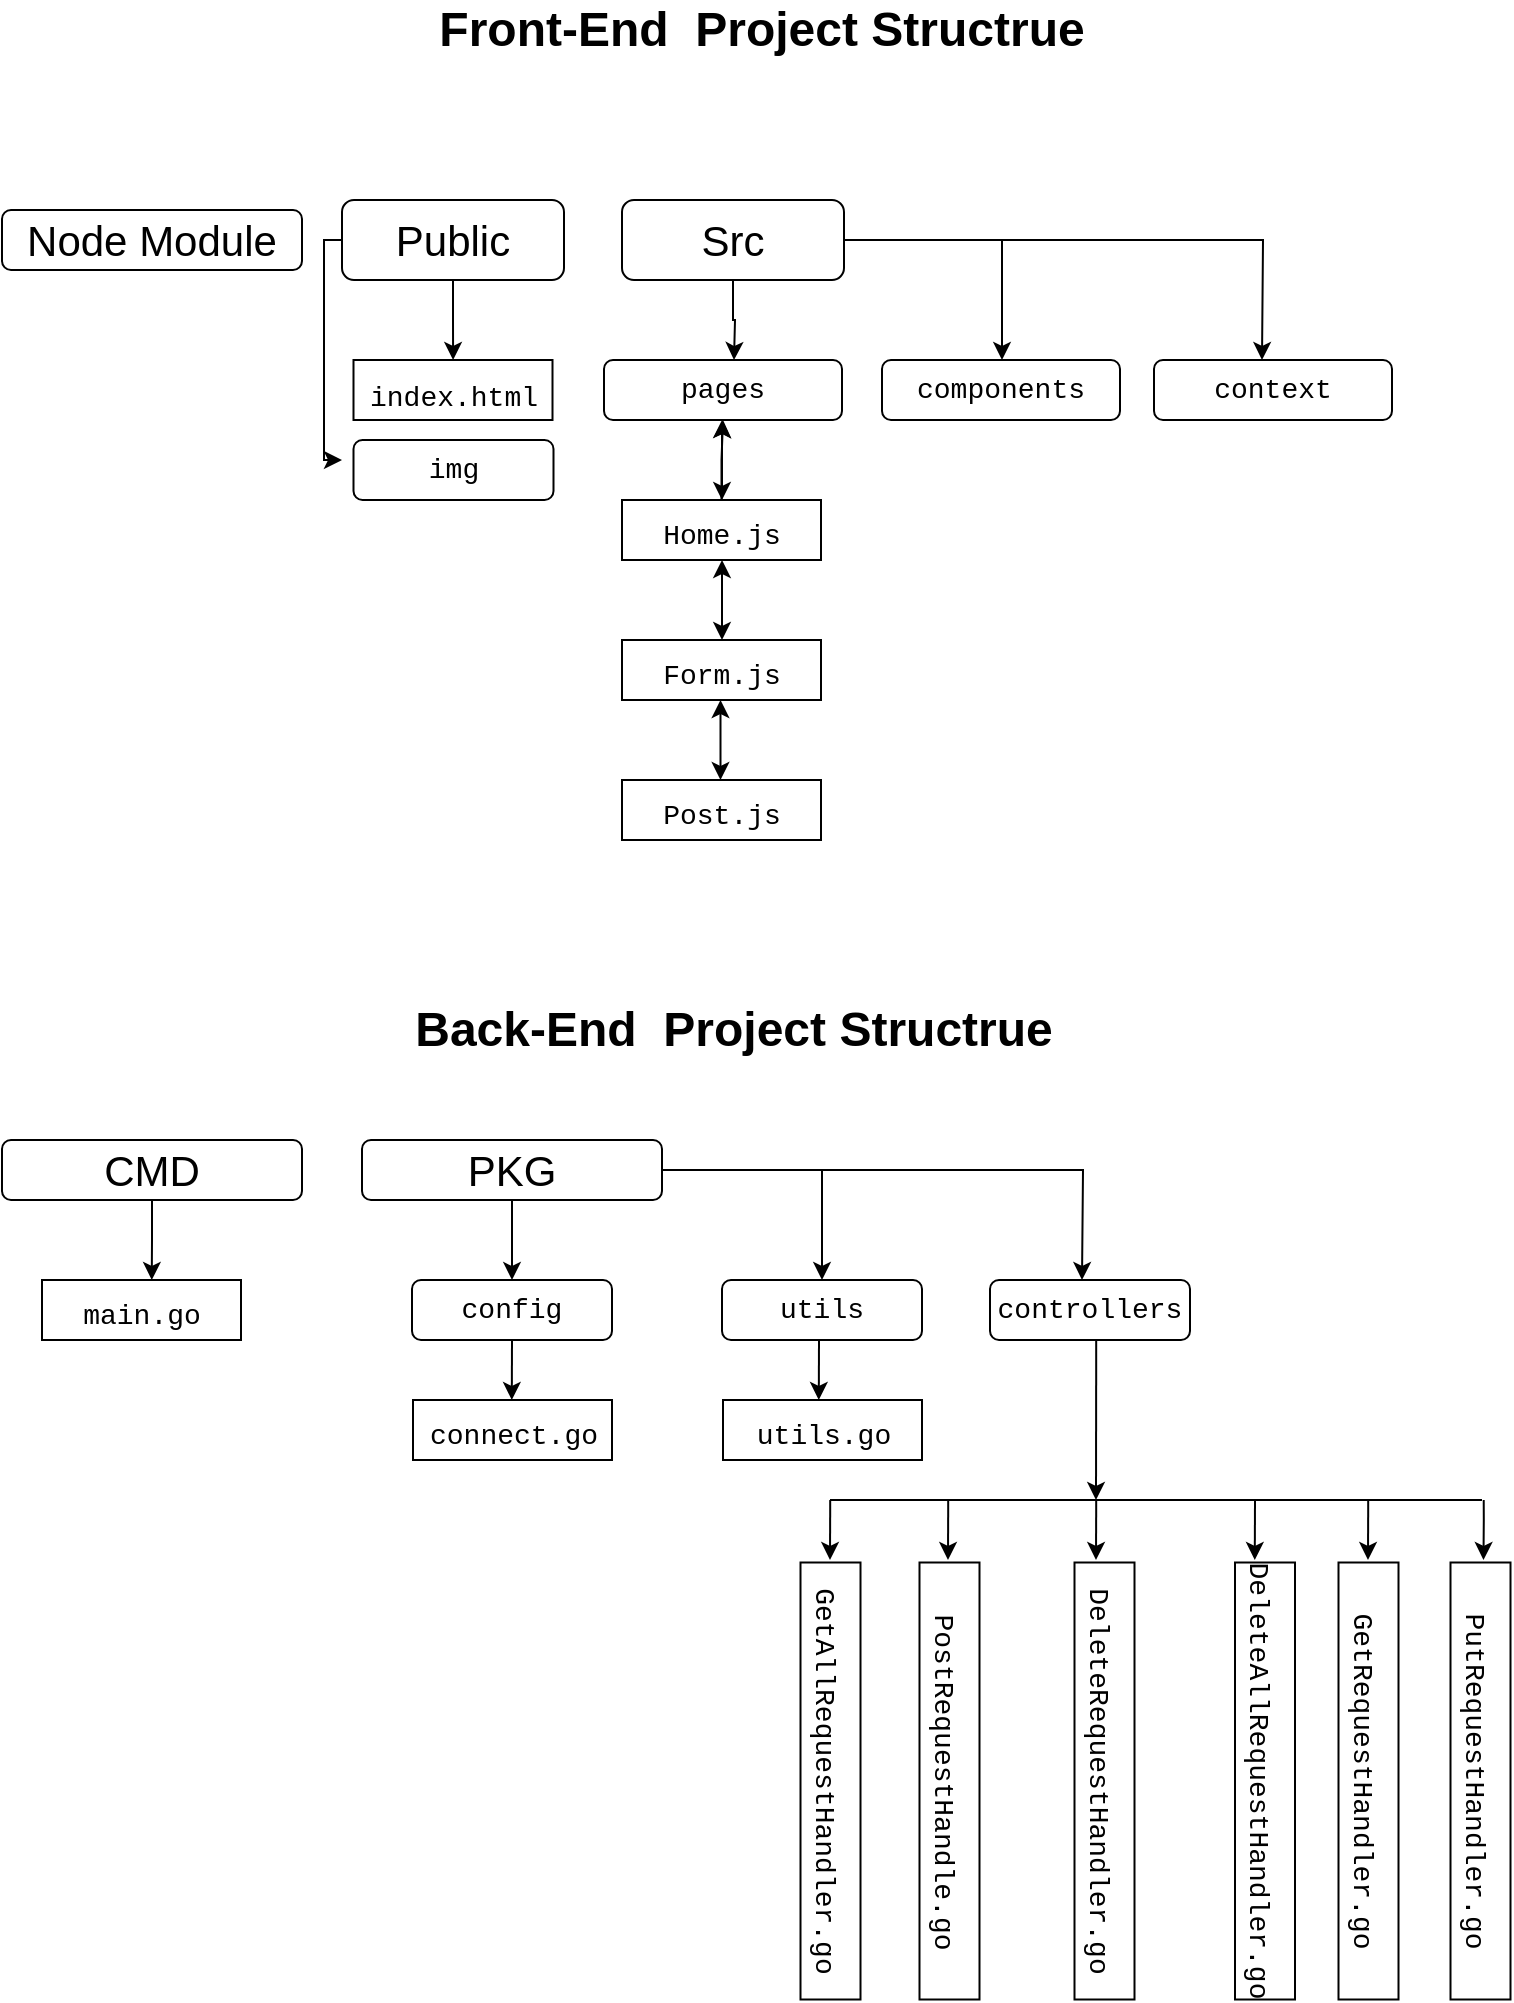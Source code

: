 <mxfile version="20.3.6" type="device" pages="2"><diagram id="trWA9xVczIyZ7wsFIBqi" name="Page-1"><mxGraphModel dx="868" dy="482" grid="1" gridSize="10" guides="1" tooltips="1" connect="1" arrows="1" fold="1" page="1" pageScale="1" pageWidth="850" pageHeight="1100" math="0" shadow="0"><root><mxCell id="0"/><mxCell id="1" parent="0"/><mxCell id="jxFLkoNl6Ivb4al7n5hG-3" value="&lt;b&gt;&lt;font style=&quot;font-size: 24px;&quot;&gt;Front-End&amp;nbsp; Project Structrue&lt;/font&gt;&lt;/b&gt;" style="text;html=1;strokeColor=none;fillColor=none;align=center;verticalAlign=middle;whiteSpace=wrap;rounded=0;" parent="1" vertex="1"><mxGeometry x="160" y="30" width="460" height="30" as="geometry"/></mxCell><mxCell id="jxFLkoNl6Ivb4al7n5hG-9" style="edgeStyle=orthogonalEdgeStyle;rounded=0;orthogonalLoop=1;jettySize=auto;html=1;exitX=0.5;exitY=1;exitDx=0;exitDy=0;fontSize=21;" parent="1" source="jxFLkoNl6Ivb4al7n5hG-5" target="jxFLkoNl6Ivb4al7n5hG-10" edge="1"><mxGeometry relative="1" as="geometry"><mxPoint x="91" y="240" as="targetPoint"/></mxGeometry></mxCell><mxCell id="jxFLkoNl6Ivb4al7n5hG-19" style="edgeStyle=orthogonalEdgeStyle;rounded=0;orthogonalLoop=1;jettySize=auto;html=1;exitX=0;exitY=0.5;exitDx=0;exitDy=0;fontFamily=Courier New;fontSize=14;" parent="1" edge="1"><mxGeometry relative="1" as="geometry"><mxPoint x="180" y="260" as="targetPoint"/><mxPoint x="181" y="150" as="sourcePoint"/><Array as="points"><mxPoint x="171" y="150"/><mxPoint x="171" y="260"/></Array></mxGeometry></mxCell><mxCell id="jxFLkoNl6Ivb4al7n5hG-5" value="&lt;font style=&quot;font-size: 21px;&quot;&gt;Public&lt;/font&gt;" style="rounded=1;whiteSpace=wrap;html=1;fontSize=24;" parent="1" vertex="1"><mxGeometry x="180" y="130" width="111" height="40" as="geometry"/></mxCell><mxCell id="jxFLkoNl6Ivb4al7n5hG-6" value="&lt;span style=&quot;font-size: 21px;&quot;&gt;Node Module&lt;/span&gt;" style="rounded=1;whiteSpace=wrap;html=1;fontSize=24;" parent="1" vertex="1"><mxGeometry x="10" y="135" width="150" height="30" as="geometry"/></mxCell><mxCell id="jxFLkoNl6Ivb4al7n5hG-23" style="edgeStyle=orthogonalEdgeStyle;rounded=0;orthogonalLoop=1;jettySize=auto;html=1;exitX=0.5;exitY=1;exitDx=0;exitDy=0;fontFamily=Courier New;fontSize=14;" parent="1" source="jxFLkoNl6Ivb4al7n5hG-7" edge="1"><mxGeometry relative="1" as="geometry"><mxPoint x="376" y="210" as="targetPoint"/></mxGeometry></mxCell><mxCell id="jxFLkoNl6Ivb4al7n5hG-27" style="edgeStyle=orthogonalEdgeStyle;rounded=0;orthogonalLoop=1;jettySize=auto;html=1;exitX=1;exitY=0.5;exitDx=0;exitDy=0;fontFamily=Courier New;fontSize=14;" parent="1" source="jxFLkoNl6Ivb4al7n5hG-7" edge="1"><mxGeometry relative="1" as="geometry"><mxPoint x="510" y="210" as="targetPoint"/><Array as="points"><mxPoint x="510" y="150"/><mxPoint x="510" y="210"/></Array></mxGeometry></mxCell><mxCell id="jxFLkoNl6Ivb4al7n5hG-30" style="edgeStyle=orthogonalEdgeStyle;rounded=0;orthogonalLoop=1;jettySize=auto;html=1;exitX=1;exitY=0.5;exitDx=0;exitDy=0;fontFamily=Courier New;fontSize=14;" parent="1" source="jxFLkoNl6Ivb4al7n5hG-7" edge="1"><mxGeometry relative="1" as="geometry"><mxPoint x="640" y="210" as="targetPoint"/></mxGeometry></mxCell><mxCell id="jxFLkoNl6Ivb4al7n5hG-7" value="&lt;span style=&quot;font-size: 21px;&quot;&gt;Src&lt;/span&gt;" style="rounded=1;whiteSpace=wrap;html=1;fontSize=24;" parent="1" vertex="1"><mxGeometry x="320" y="130" width="111" height="40" as="geometry"/></mxCell><mxCell id="jxFLkoNl6Ivb4al7n5hG-10" value="&lt;font face=&quot;Courier New&quot; style=&quot;font-size: 14px;&quot;&gt;index.html&lt;/font&gt;" style="rounded=0;whiteSpace=wrap;html=1;fontSize=21;" parent="1" vertex="1"><mxGeometry x="185.75" y="210" width="99.5" height="30" as="geometry"/></mxCell><mxCell id="jxFLkoNl6Ivb4al7n5hG-20" value="img" style="rounded=1;whiteSpace=wrap;html=1;fontFamily=Courier New;fontSize=14;" parent="1" vertex="1"><mxGeometry x="185.75" y="250" width="100" height="30" as="geometry"/></mxCell><mxCell id="jxFLkoNl6Ivb4al7n5hG-26" value="pages" style="rounded=1;whiteSpace=wrap;html=1;fontFamily=Courier New;fontSize=14;" parent="1" vertex="1"><mxGeometry x="311" y="210" width="119" height="30" as="geometry"/></mxCell><mxCell id="jxFLkoNl6Ivb4al7n5hG-28" value="components" style="rounded=1;whiteSpace=wrap;html=1;fontFamily=Courier New;fontSize=14;" parent="1" vertex="1"><mxGeometry x="450" y="210" width="119" height="30" as="geometry"/></mxCell><mxCell id="jxFLkoNl6Ivb4al7n5hG-31" value="context" style="rounded=1;whiteSpace=wrap;html=1;fontFamily=Courier New;fontSize=14;" parent="1" vertex="1"><mxGeometry x="586" y="210" width="119" height="30" as="geometry"/></mxCell><mxCell id="jxFLkoNl6Ivb4al7n5hG-41" value="" style="edgeStyle=orthogonalEdgeStyle;rounded=0;orthogonalLoop=1;jettySize=auto;html=1;fontFamily=Courier New;fontSize=14;" parent="1" source="jxFLkoNl6Ivb4al7n5hG-34" target="jxFLkoNl6Ivb4al7n5hG-26" edge="1"><mxGeometry relative="1" as="geometry"/></mxCell><mxCell id="jxFLkoNl6Ivb4al7n5hG-34" value="&lt;font face=&quot;Courier New&quot;&gt;&lt;span style=&quot;font-size: 14px;&quot;&gt;Home.js&lt;br&gt;&lt;/span&gt;&lt;/font&gt;" style="rounded=0;whiteSpace=wrap;html=1;fontSize=21;" parent="1" vertex="1"><mxGeometry x="320" y="280" width="99.5" height="30" as="geometry"/></mxCell><mxCell id="jxFLkoNl6Ivb4al7n5hG-36" value="&lt;font face=&quot;Courier New&quot;&gt;&lt;span style=&quot;font-size: 14px;&quot;&gt;Form.js&lt;br&gt;&lt;/span&gt;&lt;/font&gt;" style="rounded=0;whiteSpace=wrap;html=1;fontSize=21;" parent="1" vertex="1"><mxGeometry x="320" y="350" width="99.5" height="30" as="geometry"/></mxCell><mxCell id="jxFLkoNl6Ivb4al7n5hG-38" value="&lt;font face=&quot;Courier New&quot;&gt;&lt;span style=&quot;font-size: 14px;&quot;&gt;Post.js&lt;br&gt;&lt;/span&gt;&lt;/font&gt;" style="rounded=0;whiteSpace=wrap;html=1;fontSize=21;" parent="1" vertex="1"><mxGeometry x="320" y="420" width="99.5" height="30" as="geometry"/></mxCell><mxCell id="jxFLkoNl6Ivb4al7n5hG-39" value="" style="endArrow=classic;startArrow=classic;html=1;rounded=0;fontFamily=Courier New;fontSize=14;" parent="1" edge="1"><mxGeometry width="50" height="50" relative="1" as="geometry"><mxPoint x="370" y="280" as="sourcePoint"/><mxPoint x="370" y="240" as="targetPoint"/><Array as="points"><mxPoint x="370" y="260"/></Array></mxGeometry></mxCell><mxCell id="jxFLkoNl6Ivb4al7n5hG-42" value="" style="endArrow=classic;startArrow=classic;html=1;rounded=0;fontFamily=Courier New;fontSize=14;" parent="1" edge="1"><mxGeometry width="50" height="50" relative="1" as="geometry"><mxPoint x="369.25" y="420" as="sourcePoint"/><mxPoint x="369.25" y="380" as="targetPoint"/><Array as="points"><mxPoint x="369.25" y="400"/></Array></mxGeometry></mxCell><mxCell id="jxFLkoNl6Ivb4al7n5hG-43" value="" style="endArrow=classic;startArrow=classic;html=1;rounded=0;fontFamily=Courier New;fontSize=14;" parent="1" edge="1"><mxGeometry width="50" height="50" relative="1" as="geometry"><mxPoint x="370" y="350" as="sourcePoint"/><mxPoint x="370" y="310" as="targetPoint"/><Array as="points"><mxPoint x="370" y="330"/></Array></mxGeometry></mxCell><mxCell id="jxFLkoNl6Ivb4al7n5hG-44" value="&lt;b&gt;&lt;font style=&quot;font-size: 24px;&quot;&gt;Back-End&amp;nbsp; Project Structrue&lt;/font&gt;&lt;/b&gt;" style="text;html=1;strokeColor=none;fillColor=none;align=center;verticalAlign=middle;whiteSpace=wrap;rounded=0;" parent="1" vertex="1"><mxGeometry x="145.5" y="530" width="460" height="30" as="geometry"/></mxCell><mxCell id="jxFLkoNl6Ivb4al7n5hG-48" style="edgeStyle=orthogonalEdgeStyle;rounded=0;orthogonalLoop=1;jettySize=auto;html=1;exitX=0.5;exitY=1;exitDx=0;exitDy=0;fontFamily=Courier New;fontSize=14;" parent="1" source="jxFLkoNl6Ivb4al7n5hG-45" edge="1"><mxGeometry relative="1" as="geometry"><mxPoint x="84.882" y="670" as="targetPoint"/></mxGeometry></mxCell><mxCell id="jxFLkoNl6Ivb4al7n5hG-45" value="&lt;span style=&quot;font-size: 21px;&quot;&gt;CMD&lt;/span&gt;" style="rounded=1;whiteSpace=wrap;html=1;fontSize=24;" parent="1" vertex="1"><mxGeometry x="10" y="600" width="150" height="30" as="geometry"/></mxCell><mxCell id="jxFLkoNl6Ivb4al7n5hG-50" style="edgeStyle=orthogonalEdgeStyle;rounded=0;orthogonalLoop=1;jettySize=auto;html=1;exitX=0.5;exitY=1;exitDx=0;exitDy=0;fontFamily=Courier New;fontSize=14;" parent="1" source="jxFLkoNl6Ivb4al7n5hG-46" edge="1"><mxGeometry relative="1" as="geometry"><mxPoint x="265.0" y="670" as="targetPoint"/></mxGeometry></mxCell><mxCell id="jxFLkoNl6Ivb4al7n5hG-53" style="edgeStyle=orthogonalEdgeStyle;rounded=0;orthogonalLoop=1;jettySize=auto;html=1;exitX=1;exitY=0.5;exitDx=0;exitDy=0;fontFamily=Courier New;fontSize=14;" parent="1" source="jxFLkoNl6Ivb4al7n5hG-46" edge="1"><mxGeometry relative="1" as="geometry"><mxPoint x="420" y="670" as="targetPoint"/><Array as="points"><mxPoint x="420" y="615"/><mxPoint x="420" y="670"/></Array></mxGeometry></mxCell><mxCell id="jxFLkoNl6Ivb4al7n5hG-54" style="edgeStyle=orthogonalEdgeStyle;rounded=0;orthogonalLoop=1;jettySize=auto;html=1;exitX=1;exitY=0.5;exitDx=0;exitDy=0;fontFamily=Courier New;fontSize=14;" parent="1" source="jxFLkoNl6Ivb4al7n5hG-46" edge="1"><mxGeometry relative="1" as="geometry"><mxPoint x="550.0" y="670" as="targetPoint"/></mxGeometry></mxCell><mxCell id="jxFLkoNl6Ivb4al7n5hG-46" value="&lt;span style=&quot;font-size: 21px;&quot;&gt;PKG&lt;/span&gt;" style="rounded=1;whiteSpace=wrap;html=1;fontSize=24;" parent="1" vertex="1"><mxGeometry x="190" y="600" width="150" height="30" as="geometry"/></mxCell><mxCell id="jxFLkoNl6Ivb4al7n5hG-49" value="&lt;font face=&quot;Courier New&quot;&gt;&lt;span style=&quot;font-size: 14px;&quot;&gt;main.go&lt;br&gt;&lt;/span&gt;&lt;/font&gt;" style="rounded=0;whiteSpace=wrap;html=1;fontSize=21;" parent="1" vertex="1"><mxGeometry x="30" y="670" width="99.5" height="30" as="geometry"/></mxCell><mxCell id="jxFLkoNl6Ivb4al7n5hG-57" style="edgeStyle=orthogonalEdgeStyle;rounded=0;orthogonalLoop=1;jettySize=auto;html=1;exitX=0.5;exitY=1;exitDx=0;exitDy=0;fontFamily=Courier New;fontSize=14;" parent="1" source="jxFLkoNl6Ivb4al7n5hG-51" edge="1"><mxGeometry relative="1" as="geometry"><mxPoint x="264.889" y="730" as="targetPoint"/></mxGeometry></mxCell><mxCell id="jxFLkoNl6Ivb4al7n5hG-51" value="config" style="rounded=1;whiteSpace=wrap;html=1;fontFamily=Courier New;fontSize=14;" parent="1" vertex="1"><mxGeometry x="215" y="670" width="100" height="30" as="geometry"/></mxCell><mxCell id="jxFLkoNl6Ivb4al7n5hG-55" value="controllers" style="rounded=1;whiteSpace=wrap;html=1;fontFamily=Courier New;fontSize=14;" parent="1" vertex="1"><mxGeometry x="504" y="670" width="100" height="30" as="geometry"/></mxCell><mxCell id="jxFLkoNl6Ivb4al7n5hG-56" value="utils" style="rounded=1;whiteSpace=wrap;html=1;fontFamily=Courier New;fontSize=14;" parent="1" vertex="1"><mxGeometry x="370" y="670" width="100" height="30" as="geometry"/></mxCell><mxCell id="jxFLkoNl6Ivb4al7n5hG-58" style="edgeStyle=orthogonalEdgeStyle;rounded=0;orthogonalLoop=1;jettySize=auto;html=1;exitX=0.5;exitY=1;exitDx=0;exitDy=0;fontFamily=Courier New;fontSize=14;" parent="1" edge="1"><mxGeometry relative="1" as="geometry"><mxPoint x="557" y="780" as="targetPoint"/><mxPoint x="557.11" y="700" as="sourcePoint"/><Array as="points"><mxPoint x="557.11" y="700"/></Array></mxGeometry></mxCell><mxCell id="jxFLkoNl6Ivb4al7n5hG-59" style="edgeStyle=orthogonalEdgeStyle;rounded=0;orthogonalLoop=1;jettySize=auto;html=1;exitX=0.5;exitY=1;exitDx=0;exitDy=0;fontFamily=Courier New;fontSize=14;" parent="1" edge="1"><mxGeometry relative="1" as="geometry"><mxPoint x="418.389" y="730" as="targetPoint"/><mxPoint x="418.5" y="700" as="sourcePoint"/><Array as="points"><mxPoint x="418.5" y="700"/></Array></mxGeometry></mxCell><mxCell id="jxFLkoNl6Ivb4al7n5hG-60" value="&lt;font face=&quot;Courier New&quot;&gt;&lt;span style=&quot;font-size: 14px;&quot;&gt;connect.go&lt;br&gt;&lt;/span&gt;&lt;/font&gt;" style="rounded=0;whiteSpace=wrap;html=1;fontSize=21;" parent="1" vertex="1"><mxGeometry x="215.5" y="730" width="99.5" height="30" as="geometry"/></mxCell><mxCell id="jxFLkoNl6Ivb4al7n5hG-62" value="&lt;font face=&quot;Courier New&quot;&gt;&lt;span style=&quot;font-size: 14px;&quot;&gt;utils.go&lt;br&gt;&lt;/span&gt;&lt;/font&gt;" style="rounded=0;whiteSpace=wrap;html=1;fontSize=21;" parent="1" vertex="1"><mxGeometry x="370.5" y="730" width="99.5" height="30" as="geometry"/></mxCell><mxCell id="jxFLkoNl6Ivb4al7n5hG-63" value="" style="endArrow=none;html=1;rounded=0;fontFamily=Courier New;fontSize=14;" parent="1" edge="1"><mxGeometry width="50" height="50" relative="1" as="geometry"><mxPoint x="424" y="780" as="sourcePoint"/><mxPoint x="750" y="780" as="targetPoint"/></mxGeometry></mxCell><mxCell id="jxFLkoNl6Ivb4al7n5hG-64" style="edgeStyle=orthogonalEdgeStyle;rounded=0;orthogonalLoop=1;jettySize=auto;html=1;exitX=0.5;exitY=1;exitDx=0;exitDy=0;fontFamily=Courier New;fontSize=14;" parent="1" edge="1"><mxGeometry relative="1" as="geometry"><mxPoint x="423.999" y="810" as="targetPoint"/><mxPoint x="424.11" y="780" as="sourcePoint"/></mxGeometry></mxCell><mxCell id="jxFLkoNl6Ivb4al7n5hG-65" style="edgeStyle=orthogonalEdgeStyle;rounded=0;orthogonalLoop=1;jettySize=auto;html=1;exitX=0.5;exitY=1;exitDx=0;exitDy=0;fontFamily=Courier New;fontSize=14;" parent="1" edge="1"><mxGeometry relative="1" as="geometry"><mxPoint x="556.999" y="810" as="targetPoint"/><mxPoint x="557.11" y="780" as="sourcePoint"/></mxGeometry></mxCell><mxCell id="jxFLkoNl6Ivb4al7n5hG-66" style="edgeStyle=orthogonalEdgeStyle;rounded=0;orthogonalLoop=1;jettySize=auto;html=1;exitX=0.5;exitY=1;exitDx=0;exitDy=0;fontFamily=Courier New;fontSize=14;" parent="1" edge="1"><mxGeometry relative="1" as="geometry"><mxPoint x="482.999" y="810" as="targetPoint"/><mxPoint x="483.11" y="780" as="sourcePoint"/></mxGeometry></mxCell><mxCell id="jxFLkoNl6Ivb4al7n5hG-67" style="edgeStyle=orthogonalEdgeStyle;rounded=0;orthogonalLoop=1;jettySize=auto;html=1;exitX=0.5;exitY=1;exitDx=0;exitDy=0;fontFamily=Courier New;fontSize=14;" parent="1" edge="1"><mxGeometry relative="1" as="geometry"><mxPoint x="636.389" y="810" as="targetPoint"/><mxPoint x="636.5" y="780" as="sourcePoint"/></mxGeometry></mxCell><mxCell id="jxFLkoNl6Ivb4al7n5hG-68" style="edgeStyle=orthogonalEdgeStyle;rounded=0;orthogonalLoop=1;jettySize=auto;html=1;exitX=0.5;exitY=1;exitDx=0;exitDy=0;fontFamily=Courier New;fontSize=14;" parent="1" edge="1"><mxGeometry relative="1" as="geometry"><mxPoint x="692.999" y="810" as="targetPoint"/><mxPoint x="693.11" y="780" as="sourcePoint"/></mxGeometry></mxCell><mxCell id="jxFLkoNl6Ivb4al7n5hG-69" value="&lt;font face=&quot;Courier New&quot;&gt;&lt;span style=&quot;font-size: 14px;&quot;&gt;GetAllRequestHandler.go&lt;br&gt;&lt;/span&gt;&lt;/font&gt;" style="rounded=0;whiteSpace=wrap;html=1;fontSize=21;rotation=90;" parent="1" vertex="1"><mxGeometry x="315" y="905.5" width="218.5" height="30" as="geometry"/></mxCell><mxCell id="jxFLkoNl6Ivb4al7n5hG-71" value="&lt;font face=&quot;Courier New&quot;&gt;&lt;span style=&quot;font-size: 14px;&quot;&gt;PostRequestHandle.go&lt;br&gt;&lt;/span&gt;&lt;/font&gt;" style="rounded=0;whiteSpace=wrap;html=1;fontSize=21;rotation=90;" parent="1" vertex="1"><mxGeometry x="374.5" y="905.5" width="218.5" height="30" as="geometry"/></mxCell><mxCell id="jxFLkoNl6Ivb4al7n5hG-72" value="&lt;font face=&quot;Courier New&quot;&gt;&lt;span style=&quot;font-size: 14px;&quot;&gt;DeleteRequestHandler.go&lt;br&gt;&lt;/span&gt;&lt;/font&gt;" style="rounded=0;whiteSpace=wrap;html=1;fontSize=21;rotation=90;" parent="1" vertex="1"><mxGeometry x="452" y="905.5" width="218.5" height="30" as="geometry"/></mxCell><mxCell id="jxFLkoNl6Ivb4al7n5hG-73" value="&lt;font face=&quot;Courier New&quot;&gt;&lt;span style=&quot;font-size: 14px;&quot;&gt;DeleteAllRequestHandler.go&lt;br&gt;&lt;/span&gt;&lt;/font&gt;" style="rounded=0;whiteSpace=wrap;html=1;fontSize=21;rotation=90;" parent="1" vertex="1"><mxGeometry x="532.25" y="905.5" width="218.5" height="30" as="geometry"/></mxCell><mxCell id="jxFLkoNl6Ivb4al7n5hG-74" value="&lt;font face=&quot;Courier New&quot;&gt;&lt;span style=&quot;font-size: 14px;&quot;&gt;GetRequestHandler.go&lt;br&gt;&lt;/span&gt;&lt;/font&gt;" style="rounded=0;whiteSpace=wrap;html=1;fontSize=21;rotation=90;" parent="1" vertex="1"><mxGeometry x="584" y="905.5" width="218.5" height="30" as="geometry"/></mxCell><mxCell id="jxFLkoNl6Ivb4al7n5hG-78" style="edgeStyle=orthogonalEdgeStyle;rounded=0;orthogonalLoop=1;jettySize=auto;html=1;exitX=0.5;exitY=1;exitDx=0;exitDy=0;fontFamily=Courier New;fontSize=14;" parent="1" edge="1"><mxGeometry relative="1" as="geometry"><mxPoint x="750.749" y="810" as="targetPoint"/><mxPoint x="750.86" y="780" as="sourcePoint"/><Array as="points"><mxPoint x="750" y="790"/><mxPoint x="750" y="790"/></Array></mxGeometry></mxCell><mxCell id="jxFLkoNl6Ivb4al7n5hG-79" value="&lt;font face=&quot;Courier New&quot;&gt;&lt;span style=&quot;font-size: 14px;&quot;&gt;PutRequestHandler.go&lt;br&gt;&lt;/span&gt;&lt;/font&gt;" style="rounded=0;whiteSpace=wrap;html=1;fontSize=21;rotation=90;" parent="1" vertex="1"><mxGeometry x="640" y="905.5" width="218.5" height="30" as="geometry"/></mxCell></root></mxGraphModel></diagram><diagram id="d3Uie8U2PtDoJEkLMN7d" name="Page-2"><mxGraphModel dx="1137" dy="543" grid="1" gridSize="10" guides="1" tooltips="1" connect="1" arrows="1" fold="1" page="1" pageScale="1" pageWidth="850" pageHeight="1100" math="0" shadow="0"><root><mxCell id="0"/><mxCell id="1" parent="0"/><mxCell id="4hvSyUAVHKKOfHwtTohS-37" value="" style="endArrow=none;html=1;rounded=0;fontFamily=Courier New;fontSize=14;exitX=0.5;exitY=1;exitDx=0;exitDy=0;" parent="1" edge="1"><mxGeometry width="50" height="50" relative="1" as="geometry"><mxPoint x="620" y="370" as="sourcePoint"/><mxPoint x="619.5" y="120" as="targetPoint"/></mxGeometry></mxCell><mxCell id="4hvSyUAVHKKOfHwtTohS-36" value="" style="endArrow=none;html=1;rounded=0;fontFamily=Courier New;fontSize=14;exitX=0.5;exitY=1;exitDx=0;exitDy=0;" parent="1" source="4hvSyUAVHKKOfHwtTohS-34" edge="1"><mxGeometry width="50" height="50" relative="1" as="geometry"><mxPoint x="399.5" y="200" as="sourcePoint"/><mxPoint x="399.5" y="120" as="targetPoint"/></mxGeometry></mxCell><mxCell id="4hvSyUAVHKKOfHwtTohS-25" value="" style="endArrow=none;html=1;rounded=0;fontFamily=Courier New;fontSize=14;exitX=0.5;exitY=1;exitDx=0;exitDy=0;" parent="1" source="4hvSyUAVHKKOfHwtTohS-32" edge="1"><mxGeometry width="50" height="50" relative="1" as="geometry"><mxPoint x="180" y="210" as="sourcePoint"/><mxPoint x="179.5" y="120" as="targetPoint"/></mxGeometry></mxCell><mxCell id="4BlANDSbdZTnE09Q3KEo-1" value="&lt;b&gt;&lt;font style=&quot;font-size: 24px;&quot;&gt;React&amp;nbsp; Route Structrue&lt;/font&gt;&lt;/b&gt;" style="text;html=1;strokeColor=none;fillColor=none;align=center;verticalAlign=middle;whiteSpace=wrap;rounded=0;" parent="1" vertex="1"><mxGeometry x="170" y="40" width="460" height="30" as="geometry"/></mxCell><mxCell id="4hvSyUAVHKKOfHwtTohS-1" value="Request" style="rounded=1;whiteSpace=wrap;html=1;fontFamily=Courier New;fontSize=14;" parent="1" vertex="1"><mxGeometry x="120" y="90" width="120" height="30" as="geometry"/></mxCell><mxCell id="4hvSyUAVHKKOfHwtTohS-2" value="Route" style="rounded=1;whiteSpace=wrap;html=1;fontFamily=Courier New;fontSize=14;" parent="1" vertex="1"><mxGeometry x="340" y="90" width="120" height="30" as="geometry"/></mxCell><mxCell id="4hvSyUAVHKKOfHwtTohS-3" value="Action" style="rounded=1;whiteSpace=wrap;html=1;fontFamily=Courier New;fontSize=14;" parent="1" vertex="1"><mxGeometry x="560" y="90" width="120" height="30" as="geometry"/></mxCell><mxCell id="4hvSyUAVHKKOfHwtTohS-8" style="edgeStyle=orthogonalEdgeStyle;rounded=0;orthogonalLoop=1;jettySize=auto;html=1;exitX=1;exitY=0.5;exitDx=0;exitDy=0;fontFamily=Courier New;fontSize=14;" parent="1" source="4hvSyUAVHKKOfHwtTohS-9" edge="1"><mxGeometry relative="1" as="geometry"><mxPoint x="300" y="165" as="targetPoint"/></mxGeometry></mxCell><mxCell id="4hvSyUAVHKKOfHwtTohS-9" value="GET" style="rounded=1;whiteSpace=wrap;html=1;fontFamily=Courier New;fontSize=14;" parent="1" vertex="1"><mxGeometry x="120" y="150" width="120" height="30" as="geometry"/></mxCell><mxCell id="4hvSyUAVHKKOfHwtTohS-10" style="edgeStyle=orthogonalEdgeStyle;rounded=0;orthogonalLoop=1;jettySize=auto;html=1;exitX=1;exitY=0.5;exitDx=0;exitDy=0;entryX=0;entryY=0.5;entryDx=0;entryDy=0;fontFamily=Courier New;fontSize=14;" parent="1" source="4hvSyUAVHKKOfHwtTohS-11" target="4hvSyUAVHKKOfHwtTohS-12" edge="1"><mxGeometry relative="1" as="geometry"/></mxCell><mxCell id="4hvSyUAVHKKOfHwtTohS-11" value="/" style="rounded=1;whiteSpace=wrap;html=1;fontFamily=Courier New;fontSize=14;" parent="1" vertex="1"><mxGeometry x="300" y="150" width="120" height="30" as="geometry"/></mxCell><mxCell id="4hvSyUAVHKKOfHwtTohS-12" value="Home page" style="rounded=1;whiteSpace=wrap;html=1;fontFamily=Courier New;fontSize=14;" parent="1" vertex="1"><mxGeometry x="560" y="150" width="120" height="30" as="geometry"/></mxCell><mxCell id="4hvSyUAVHKKOfHwtTohS-17" style="edgeStyle=orthogonalEdgeStyle;rounded=0;orthogonalLoop=1;jettySize=auto;html=1;exitX=1;exitY=0.5;exitDx=0;exitDy=0;entryX=0;entryY=0.5;entryDx=0;entryDy=0;fontFamily=Courier New;fontSize=14;" parent="1" edge="1"><mxGeometry relative="1" as="geometry"><mxPoint x="200" y="234.5" as="sourcePoint"/><mxPoint x="300" y="234.5" as="targetPoint"/></mxGeometry></mxCell><mxCell id="4hvSyUAVHKKOfHwtTohS-18" value="GET" style="rounded=1;whiteSpace=wrap;html=1;fontFamily=Courier New;fontSize=14;" parent="1" vertex="1"><mxGeometry x="120" y="220" width="120" height="30" as="geometry"/></mxCell><mxCell id="4hvSyUAVHKKOfHwtTohS-19" style="edgeStyle=orthogonalEdgeStyle;rounded=0;orthogonalLoop=1;jettySize=auto;html=1;exitX=1;exitY=0.5;exitDx=0;exitDy=0;entryX=0;entryY=0.5;entryDx=0;entryDy=0;fontFamily=Courier New;fontSize=14;" parent="1" source="4hvSyUAVHKKOfHwtTohS-20" edge="1"><mxGeometry relative="1" as="geometry"><mxPoint x="460" y="234.5" as="sourcePoint"/><mxPoint x="560" y="234.5" as="targetPoint"/></mxGeometry></mxCell><mxCell id="4hvSyUAVHKKOfHwtTohS-20" value="/mongodb" style="rounded=1;whiteSpace=wrap;html=1;fontFamily=Courier New;fontSize=14;" parent="1" vertex="1"><mxGeometry x="300" y="220" width="120" height="30" as="geometry"/></mxCell><mxCell id="4hvSyUAVHKKOfHwtTohS-21" value="Form page" style="rounded=1;whiteSpace=wrap;html=1;fontFamily=Courier New;fontSize=14;" parent="1" vertex="1"><mxGeometry x="560" y="220" width="120" height="30" as="geometry"/></mxCell><mxCell id="4hvSyUAVHKKOfHwtTohS-44" style="edgeStyle=orthogonalEdgeStyle;rounded=0;orthogonalLoop=1;jettySize=auto;html=1;exitX=1;exitY=0.5;exitDx=0;exitDy=0;entryX=0;entryY=0.5;entryDx=0;entryDy=0;fontFamily=Courier New;fontSize=13;" parent="1" source="4hvSyUAVHKKOfHwtTohS-27" target="4hvSyUAVHKKOfHwtTohS-29" edge="1"><mxGeometry relative="1" as="geometry"/></mxCell><mxCell id="4hvSyUAVHKKOfHwtTohS-27" value="POST" style="rounded=1;whiteSpace=wrap;html=1;fontFamily=Courier New;fontSize=14;" parent="1" vertex="1"><mxGeometry x="120" y="280" width="120" height="30" as="geometry"/></mxCell><mxCell id="4hvSyUAVHKKOfHwtTohS-29" value="/mongodb-user" style="rounded=1;whiteSpace=wrap;html=1;fontFamily=Courier New;fontSize=14;" parent="1" vertex="1"><mxGeometry x="300" y="280" width="120" height="30" as="geometry"/></mxCell><mxCell id="4hvSyUAVHKKOfHwtTohS-30" value="Post page" style="rounded=1;whiteSpace=wrap;html=1;fontFamily=Courier New;fontSize=14;" parent="1" vertex="1"><mxGeometry x="560" y="280" width="120" height="30" as="geometry"/></mxCell><mxCell id="4hvSyUAVHKKOfHwtTohS-31" style="edgeStyle=orthogonalEdgeStyle;rounded=0;orthogonalLoop=1;jettySize=auto;html=1;exitX=1;exitY=0.5;exitDx=0;exitDy=0;entryX=0;entryY=0.5;entryDx=0;entryDy=0;fontFamily=Courier New;fontSize=14;" parent="1" source="4hvSyUAVHKKOfHwtTohS-32" target="4hvSyUAVHKKOfHwtTohS-34" edge="1"><mxGeometry relative="1" as="geometry"/></mxCell><mxCell id="4hvSyUAVHKKOfHwtTohS-32" value="GET" style="rounded=1;whiteSpace=wrap;html=1;fontFamily=Courier New;fontSize=14;" parent="1" vertex="1"><mxGeometry x="120" y="340" width="120" height="30" as="geometry"/></mxCell><mxCell id="4hvSyUAVHKKOfHwtTohS-33" style="edgeStyle=orthogonalEdgeStyle;rounded=0;orthogonalLoop=1;jettySize=auto;html=1;exitX=1;exitY=0.5;exitDx=0;exitDy=0;entryX=0;entryY=0.5;entryDx=0;entryDy=0;fontFamily=Courier New;fontSize=14;" parent="1" source="4hvSyUAVHKKOfHwtTohS-34" target="4hvSyUAVHKKOfHwtTohS-35" edge="1"><mxGeometry relative="1" as="geometry"/></mxCell><mxCell id="4hvSyUAVHKKOfHwtTohS-34" value="/*" style="rounded=1;whiteSpace=wrap;html=1;fontFamily=Courier New;fontSize=14;" parent="1" vertex="1"><mxGeometry x="340" y="340" width="120" height="30" as="geometry"/></mxCell><mxCell id="4hvSyUAVHKKOfHwtTohS-35" value="Not Found page" style="rounded=1;whiteSpace=wrap;html=1;fontFamily=Courier New;fontSize=14;" parent="1" vertex="1"><mxGeometry x="560" y="340" width="120" height="30" as="geometry"/></mxCell><mxCell id="4hvSyUAVHKKOfHwtTohS-39" value="&lt;font style=&quot;font-size: 11px;&quot;&gt;if connected &lt;br&gt;? GET &lt;br&gt;: error&lt;/font&gt;" style="rhombus;whiteSpace=wrap;html=1;fontFamily=Courier New;fontSize=14;fillColor=#60a917;strokeColor=#2D7600;fontColor=#ffffff;" parent="1" vertex="1"><mxGeometry x="420" y="249" width="140" height="100" as="geometry"/></mxCell><mxCell id="4hvSyUAVHKKOfHwtTohS-45" value="&lt;b&gt;&lt;font style=&quot;font-size: 24px;&quot;&gt;Back-End&amp;nbsp; Route Structrue&lt;/font&gt;&lt;/b&gt;" style="text;html=1;strokeColor=none;fillColor=none;align=center;verticalAlign=middle;whiteSpace=wrap;rounded=0;" parent="1" vertex="1"><mxGeometry x="180" y="420" width="460" height="30" as="geometry"/></mxCell><mxCell id="4hvSyUAVHKKOfHwtTohS-46" value="Request" style="rounded=1;whiteSpace=wrap;html=1;fontFamily=Courier New;fontSize=14;" parent="1" vertex="1"><mxGeometry x="120" y="470" width="120" height="30" as="geometry"/></mxCell><mxCell id="4hvSyUAVHKKOfHwtTohS-47" value="Route" style="rounded=1;whiteSpace=wrap;html=1;fontFamily=Courier New;fontSize=14;" parent="1" vertex="1"><mxGeometry x="340" y="470" width="120" height="30" as="geometry"/></mxCell><mxCell id="4hvSyUAVHKKOfHwtTohS-48" value="Action" style="rounded=1;whiteSpace=wrap;html=1;fontFamily=Courier New;fontSize=14;" parent="1" vertex="1"><mxGeometry x="560" y="470" width="120" height="30" as="geometry"/></mxCell><mxCell id="4hvSyUAVHKKOfHwtTohS-52" style="edgeStyle=orthogonalEdgeStyle;rounded=0;orthogonalLoop=1;jettySize=auto;html=1;exitX=1;exitY=0.5;exitDx=0;exitDy=0;entryX=0;entryY=0.5;entryDx=0;entryDy=0;fontFamily=Courier New;fontSize=11;" parent="1" source="4hvSyUAVHKKOfHwtTohS-49" target="4hvSyUAVHKKOfHwtTohS-50" edge="1"><mxGeometry relative="1" as="geometry"/></mxCell><mxCell id="4hvSyUAVHKKOfHwtTohS-49" value="POST" style="rounded=1;whiteSpace=wrap;html=1;fontFamily=Courier New;fontSize=14;" parent="1" vertex="1"><mxGeometry x="120" y="535" width="120" height="30" as="geometry"/></mxCell><mxCell id="p8HZrgVAXZOhKFYH7Yzt-13" style="edgeStyle=orthogonalEdgeStyle;rounded=0;orthogonalLoop=1;jettySize=auto;html=1;exitX=1;exitY=0.5;exitDx=0;exitDy=0;entryX=0;entryY=0.5;entryDx=0;entryDy=0;fontFamily=Courier New;fontSize=11;" parent="1" source="4hvSyUAVHKKOfHwtTohS-50" target="4hvSyUAVHKKOfHwtTohS-51" edge="1"><mxGeometry relative="1" as="geometry"/></mxCell><mxCell id="4hvSyUAVHKKOfHwtTohS-50" value="/mongodb-user" style="rounded=1;whiteSpace=wrap;html=1;fontFamily=Courier New;fontSize=14;" parent="1" vertex="1"><mxGeometry x="340" y="535" width="160" height="30" as="geometry"/></mxCell><mxCell id="4hvSyUAVHKKOfHwtTohS-51" value="connect" style="rounded=1;whiteSpace=wrap;html=1;fontFamily=Courier New;fontSize=14;" parent="1" vertex="1"><mxGeometry x="560" y="535" width="120" height="30" as="geometry"/></mxCell><mxCell id="p8HZrgVAXZOhKFYH7Yzt-1" style="edgeStyle=orthogonalEdgeStyle;rounded=0;orthogonalLoop=1;jettySize=auto;html=1;exitX=1;exitY=0.5;exitDx=0;exitDy=0;entryX=0;entryY=0.5;entryDx=0;entryDy=0;fontFamily=Courier New;fontSize=11;" parent="1" source="p8HZrgVAXZOhKFYH7Yzt-2" target="p8HZrgVAXZOhKFYH7Yzt-4" edge="1"><mxGeometry relative="1" as="geometry"/></mxCell><mxCell id="p8HZrgVAXZOhKFYH7Yzt-2" value="POST" style="rounded=1;whiteSpace=wrap;html=1;fontFamily=Courier New;fontSize=14;" parent="1" vertex="1"><mxGeometry x="120" y="600" width="120" height="30" as="geometry"/></mxCell><mxCell id="p8HZrgVAXZOhKFYH7Yzt-16" style="edgeStyle=orthogonalEdgeStyle;rounded=0;orthogonalLoop=1;jettySize=auto;html=1;exitX=1;exitY=0.5;exitDx=0;exitDy=0;entryX=0;entryY=0.5;entryDx=0;entryDy=0;fontFamily=Courier New;fontSize=11;" parent="1" source="p8HZrgVAXZOhKFYH7Yzt-4" target="p8HZrgVAXZOhKFYH7Yzt-5" edge="1"><mxGeometry relative="1" as="geometry"/></mxCell><mxCell id="p8HZrgVAXZOhKFYH7Yzt-4" value="/mongodb-get-all" style="rounded=1;whiteSpace=wrap;html=1;fontFamily=Courier New;fontSize=14;" parent="1" vertex="1"><mxGeometry x="340" y="600" width="160" height="30" as="geometry"/></mxCell><mxCell id="p8HZrgVAXZOhKFYH7Yzt-5" value="&lt;span style=&quot;background-color: rgb(255, 255, 255);&quot;&gt;GetAllRequestHandler.go&lt;/span&gt;" style="rounded=1;whiteSpace=wrap;html=1;fontFamily=Courier New;fontSize=14;" parent="1" vertex="1"><mxGeometry x="560" y="600" width="210" height="30" as="geometry"/></mxCell><mxCell id="jzmosE_IQ1dvYog0CV09-1" style="edgeStyle=orthogonalEdgeStyle;rounded=0;orthogonalLoop=1;jettySize=auto;html=1;exitX=1;exitY=0.5;exitDx=0;exitDy=0;entryX=0;entryY=0.5;entryDx=0;entryDy=0;fontFamily=Courier New;fontSize=11;" parent="1" source="jzmosE_IQ1dvYog0CV09-2" target="jzmosE_IQ1dvYog0CV09-4" edge="1"><mxGeometry relative="1" as="geometry"/></mxCell><mxCell id="jzmosE_IQ1dvYog0CV09-2" value="POST" style="rounded=1;whiteSpace=wrap;html=1;fontFamily=Courier New;fontSize=14;" parent="1" vertex="1"><mxGeometry x="120" y="670" width="120" height="30" as="geometry"/></mxCell><mxCell id="jzmosE_IQ1dvYog0CV09-3" style="edgeStyle=orthogonalEdgeStyle;rounded=0;orthogonalLoop=1;jettySize=auto;html=1;exitX=1;exitY=0.5;exitDx=0;exitDy=0;entryX=0;entryY=0.5;entryDx=0;entryDy=0;fontFamily=Courier New;fontSize=11;" parent="1" source="jzmosE_IQ1dvYog0CV09-4" target="jzmosE_IQ1dvYog0CV09-5" edge="1"><mxGeometry relative="1" as="geometry"/></mxCell><mxCell id="jzmosE_IQ1dvYog0CV09-4" value="/mongodb-get-{id}" style="rounded=1;whiteSpace=wrap;html=1;fontFamily=Courier New;fontSize=14;" parent="1" vertex="1"><mxGeometry x="340" y="670" width="160" height="30" as="geometry"/></mxCell><mxCell id="jzmosE_IQ1dvYog0CV09-5" value="&lt;span style=&quot;background-color: rgb(255, 255, 255);&quot;&gt;GetRequestHandler.go&lt;/span&gt;" style="rounded=1;whiteSpace=wrap;html=1;fontFamily=Courier New;fontSize=14;" parent="1" vertex="1"><mxGeometry x="560" y="670" width="210" height="30" as="geometry"/></mxCell><mxCell id="Cm6vFbsW01dFAsC8zjS_-1" style="edgeStyle=orthogonalEdgeStyle;rounded=0;orthogonalLoop=1;jettySize=auto;html=1;exitX=1;exitY=0.5;exitDx=0;exitDy=0;entryX=0;entryY=0.5;entryDx=0;entryDy=0;fontFamily=Courier New;fontSize=11;" parent="1" source="Cm6vFbsW01dFAsC8zjS_-2" target="Cm6vFbsW01dFAsC8zjS_-4" edge="1"><mxGeometry relative="1" as="geometry"/></mxCell><mxCell id="Cm6vFbsW01dFAsC8zjS_-2" value="POST" style="rounded=1;whiteSpace=wrap;html=1;fontFamily=Courier New;fontSize=14;" parent="1" vertex="1"><mxGeometry x="120" y="730" width="120" height="30" as="geometry"/></mxCell><mxCell id="Cm6vFbsW01dFAsC8zjS_-3" style="edgeStyle=orthogonalEdgeStyle;rounded=0;orthogonalLoop=1;jettySize=auto;html=1;exitX=1;exitY=0.5;exitDx=0;exitDy=0;entryX=0;entryY=0.5;entryDx=0;entryDy=0;fontFamily=Courier New;fontSize=11;" parent="1" source="Cm6vFbsW01dFAsC8zjS_-4" target="Cm6vFbsW01dFAsC8zjS_-5" edge="1"><mxGeometry relative="1" as="geometry"/></mxCell><mxCell id="Cm6vFbsW01dFAsC8zjS_-4" value="/mongodb-post-{id}" style="rounded=1;whiteSpace=wrap;html=1;fontFamily=Courier New;fontSize=14;" parent="1" vertex="1"><mxGeometry x="340" y="730" width="160" height="30" as="geometry"/></mxCell><mxCell id="Cm6vFbsW01dFAsC8zjS_-5" value="&lt;span style=&quot;background-color: rgb(255, 255, 255);&quot;&gt;PostRequestHandle.go&lt;/span&gt;" style="rounded=1;whiteSpace=wrap;html=1;fontFamily=Courier New;fontSize=14;" parent="1" vertex="1"><mxGeometry x="560" y="730" width="210" height="30" as="geometry"/></mxCell><mxCell id="amKWx0t9FfOpwtxx4B6p-1" style="edgeStyle=orthogonalEdgeStyle;rounded=0;orthogonalLoop=1;jettySize=auto;html=1;exitX=1;exitY=0.5;exitDx=0;exitDy=0;entryX=0;entryY=0.5;entryDx=0;entryDy=0;fontFamily=Courier New;fontSize=11;" parent="1" source="amKWx0t9FfOpwtxx4B6p-2" target="amKWx0t9FfOpwtxx4B6p-4" edge="1"><mxGeometry relative="1" as="geometry"/></mxCell><mxCell id="amKWx0t9FfOpwtxx4B6p-2" value="POST" style="rounded=1;whiteSpace=wrap;html=1;fontFamily=Courier New;fontSize=14;" parent="1" vertex="1"><mxGeometry x="120" y="790" width="120" height="30" as="geometry"/></mxCell><mxCell id="amKWx0t9FfOpwtxx4B6p-3" style="edgeStyle=orthogonalEdgeStyle;rounded=0;orthogonalLoop=1;jettySize=auto;html=1;exitX=1;exitY=0.5;exitDx=0;exitDy=0;entryX=0;entryY=0.5;entryDx=0;entryDy=0;fontFamily=Courier New;fontSize=11;" parent="1" source="amKWx0t9FfOpwtxx4B6p-4" target="amKWx0t9FfOpwtxx4B6p-5" edge="1"><mxGeometry relative="1" as="geometry"/></mxCell><mxCell id="amKWx0t9FfOpwtxx4B6p-4" value="/mongodb-update-{id}" style="rounded=1;whiteSpace=wrap;html=1;fontFamily=Courier New;fontSize=14;align=center;" parent="1" vertex="1"><mxGeometry x="340" y="790" width="160" height="30" as="geometry"/></mxCell><mxCell id="amKWx0t9FfOpwtxx4B6p-5" value="&lt;span style=&quot;background-color: rgb(255, 255, 255);&quot;&gt;PutRequestHandler.go&lt;/span&gt;" style="rounded=1;whiteSpace=wrap;html=1;fontFamily=Courier New;fontSize=14;" parent="1" vertex="1"><mxGeometry x="560" y="790" width="210" height="30" as="geometry"/></mxCell><mxCell id="D-mvQWE7mKSFjnVeVwHT-1" style="edgeStyle=orthogonalEdgeStyle;rounded=0;orthogonalLoop=1;jettySize=auto;html=1;exitX=1;exitY=0.5;exitDx=0;exitDy=0;entryX=0;entryY=0.5;entryDx=0;entryDy=0;fontFamily=Courier New;fontSize=11;" parent="1" source="D-mvQWE7mKSFjnVeVwHT-2" target="D-mvQWE7mKSFjnVeVwHT-4" edge="1"><mxGeometry relative="1" as="geometry"/></mxCell><mxCell id="D-mvQWE7mKSFjnVeVwHT-2" value="POST" style="rounded=1;whiteSpace=wrap;html=1;fontFamily=Courier New;fontSize=14;" parent="1" vertex="1"><mxGeometry x="120" y="860" width="120" height="30" as="geometry"/></mxCell><mxCell id="D-mvQWE7mKSFjnVeVwHT-3" style="edgeStyle=orthogonalEdgeStyle;rounded=0;orthogonalLoop=1;jettySize=auto;html=1;exitX=1;exitY=0.5;exitDx=0;exitDy=0;entryX=0;entryY=0.5;entryDx=0;entryDy=0;fontFamily=Courier New;fontSize=11;" parent="1" source="D-mvQWE7mKSFjnVeVwHT-4" target="D-mvQWE7mKSFjnVeVwHT-5" edge="1"><mxGeometry relative="1" as="geometry"/></mxCell><mxCell id="D-mvQWE7mKSFjnVeVwHT-4" value="/mongodb-delete-all" style="rounded=1;whiteSpace=wrap;html=1;fontFamily=Courier New;fontSize=14;align=center;" parent="1" vertex="1"><mxGeometry x="345" y="860" width="160" height="30" as="geometry"/></mxCell><mxCell id="D-mvQWE7mKSFjnVeVwHT-5" value="&lt;span style=&quot;background-color: rgb(255, 255, 255);&quot;&gt;DeleteAllRequestHandler.go&lt;/span&gt;" style="rounded=1;whiteSpace=wrap;html=1;fontFamily=Courier New;fontSize=14;" parent="1" vertex="1"><mxGeometry x="560" y="860" width="230" height="30" as="geometry"/></mxCell><mxCell id="Dpq9wdrgoSPjrzixJCA0-2" style="edgeStyle=orthogonalEdgeStyle;rounded=0;orthogonalLoop=1;jettySize=auto;html=1;exitX=1;exitY=0.5;exitDx=0;exitDy=0;entryX=0;entryY=0.5;entryDx=0;entryDy=0;fontFamily=Courier New;fontSize=11;" parent="1" source="Dpq9wdrgoSPjrzixJCA0-3" target="Dpq9wdrgoSPjrzixJCA0-5" edge="1"><mxGeometry relative="1" as="geometry"/></mxCell><mxCell id="Dpq9wdrgoSPjrzixJCA0-3" value="POST" style="rounded=1;whiteSpace=wrap;html=1;fontFamily=Courier New;fontSize=14;" parent="1" vertex="1"><mxGeometry x="120" y="922" width="120" height="30" as="geometry"/></mxCell><mxCell id="Dpq9wdrgoSPjrzixJCA0-4" style="edgeStyle=orthogonalEdgeStyle;rounded=0;orthogonalLoop=1;jettySize=auto;html=1;exitX=1;exitY=0.5;exitDx=0;exitDy=0;entryX=0;entryY=0.5;entryDx=0;entryDy=0;fontFamily=Courier New;fontSize=11;" parent="1" source="Dpq9wdrgoSPjrzixJCA0-5" target="Dpq9wdrgoSPjrzixJCA0-6" edge="1"><mxGeometry relative="1" as="geometry"/></mxCell><mxCell id="Dpq9wdrgoSPjrzixJCA0-5" value="/mongodb-delete-{id}" style="rounded=1;whiteSpace=wrap;html=1;fontFamily=Courier New;fontSize=14;align=center;" parent="1" vertex="1"><mxGeometry x="340" y="922" width="160" height="30" as="geometry"/></mxCell><mxCell id="Dpq9wdrgoSPjrzixJCA0-6" value="&lt;span style=&quot;background-color: rgb(255, 255, 255);&quot;&gt;DeleteRequestHandler.go&lt;/span&gt;" style="rounded=1;whiteSpace=wrap;html=1;fontFamily=Courier New;fontSize=14;" parent="1" vertex="1"><mxGeometry x="560" y="922" width="230" height="30" as="geometry"/></mxCell></root></mxGraphModel></diagram></mxfile>